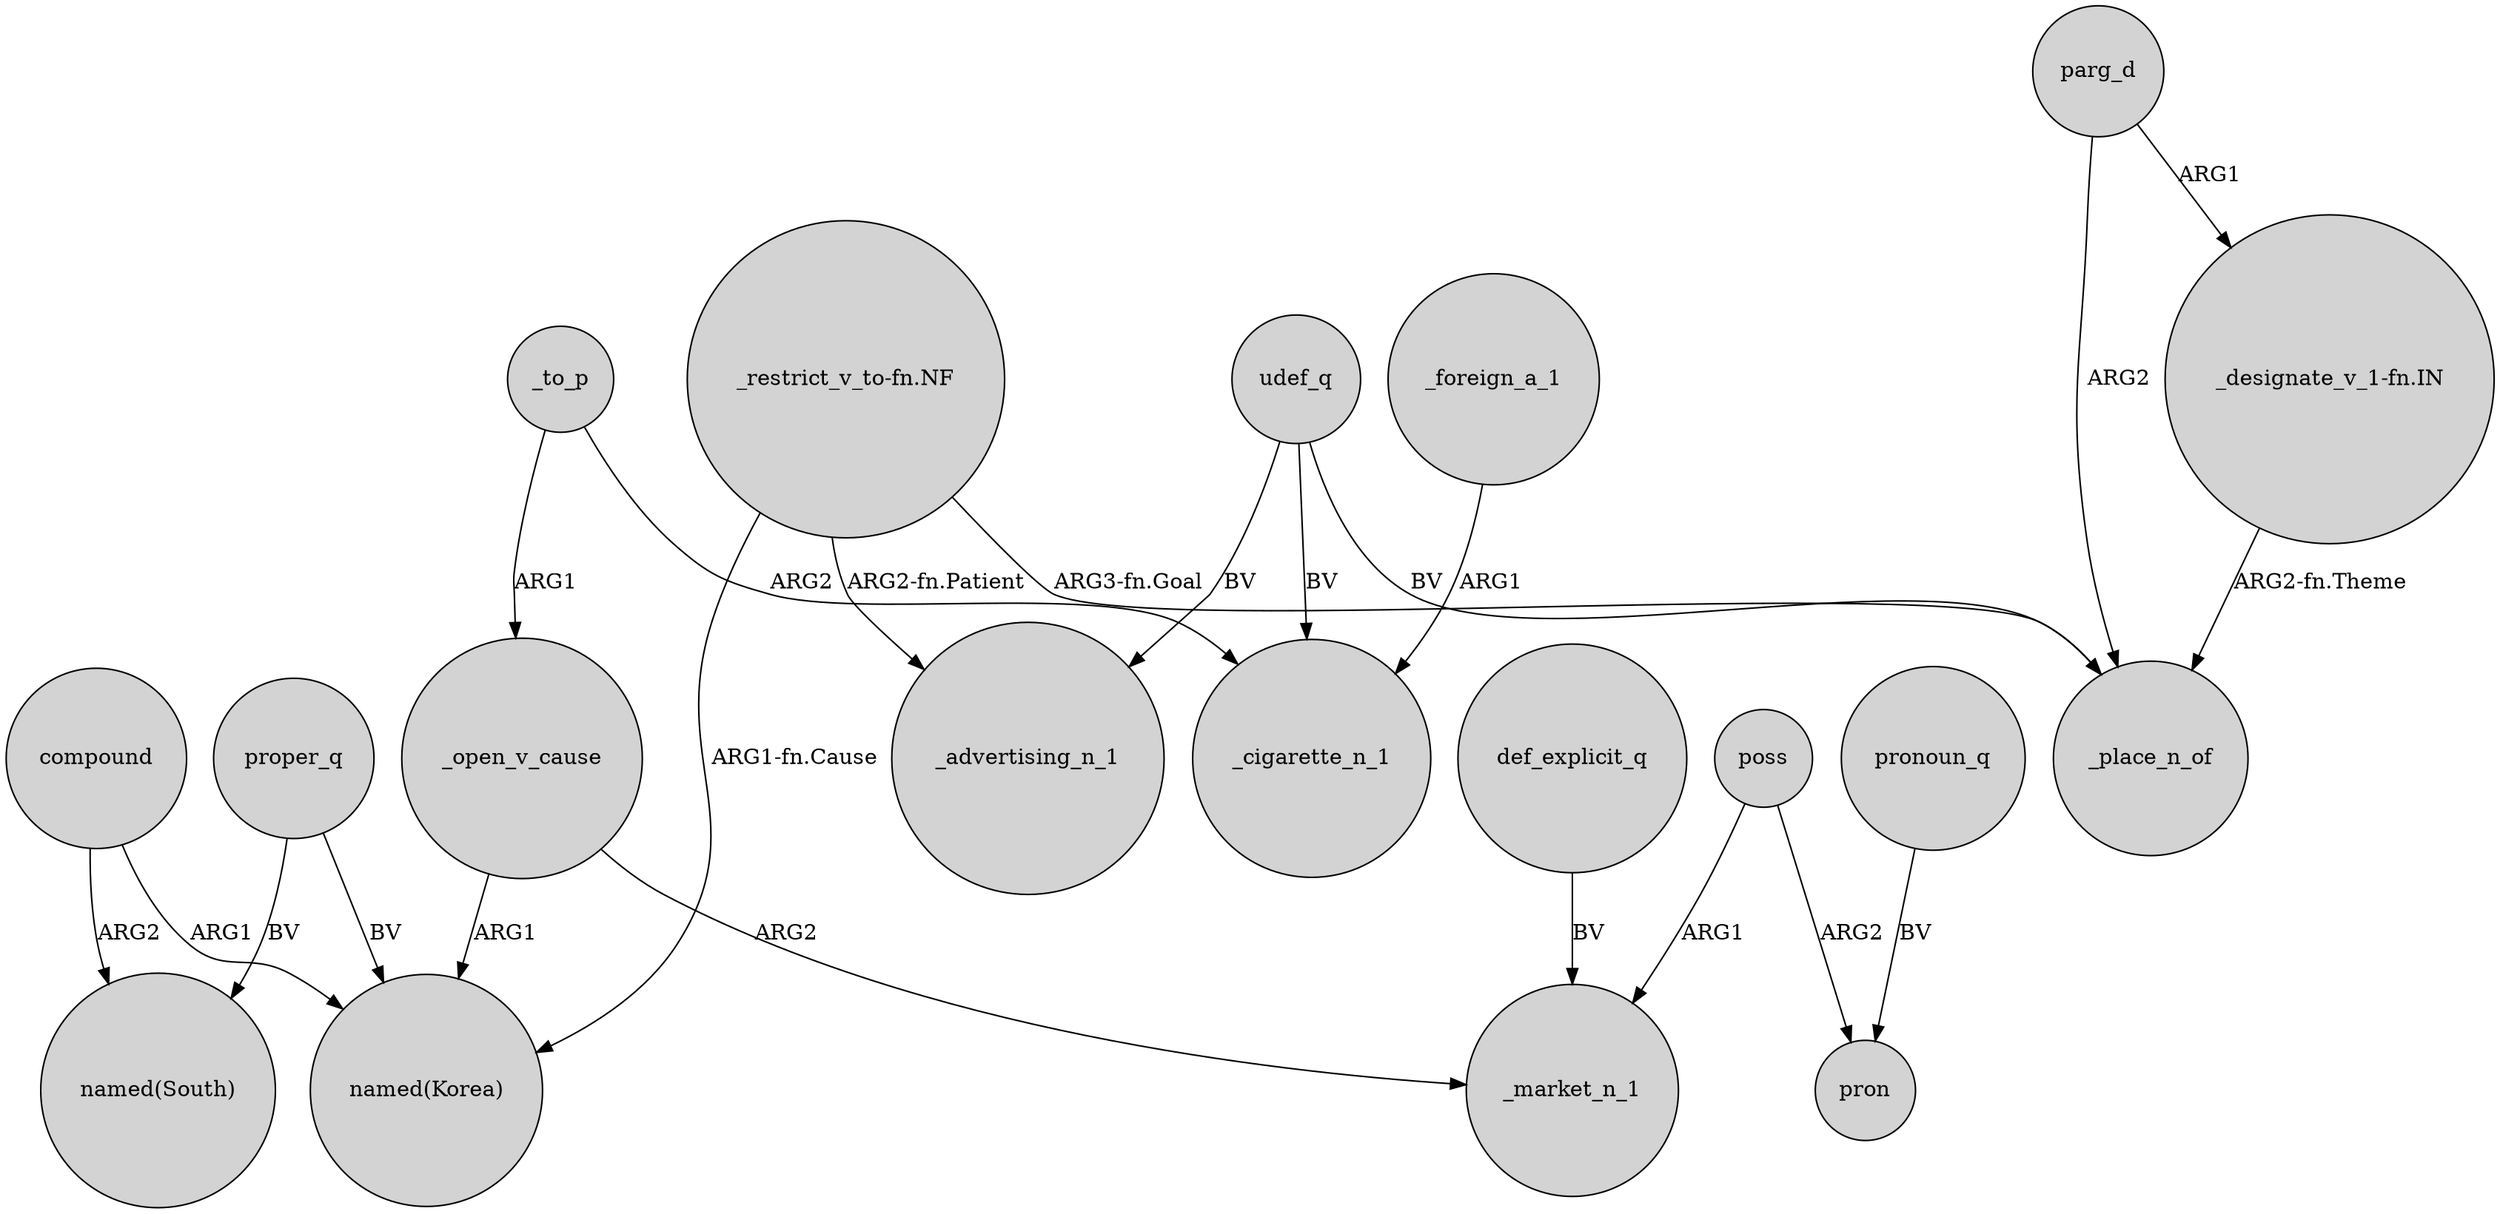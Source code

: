 digraph {
	node [shape=circle style=filled]
	compound -> "named(South)" [label=ARG2]
	poss -> pron [label=ARG2]
	"_restrict_v_to-fn.NF" -> _place_n_of [label="ARG3-fn.Goal"]
	udef_q -> _cigarette_n_1 [label=BV]
	def_explicit_q -> _market_n_1 [label=BV]
	_to_p -> _cigarette_n_1 [label=ARG2]
	poss -> _market_n_1 [label=ARG1]
	_open_v_cause -> "named(Korea)" [label=ARG1]
	udef_q -> _advertising_n_1 [label=BV]
	pronoun_q -> pron [label=BV]
	parg_d -> "_designate_v_1-fn.IN" [label=ARG1]
	"_restrict_v_to-fn.NF" -> "named(Korea)" [label="ARG1-fn.Cause"]
	"_restrict_v_to-fn.NF" -> _advertising_n_1 [label="ARG2-fn.Patient"]
	proper_q -> "named(Korea)" [label=BV]
	parg_d -> _place_n_of [label=ARG2]
	_open_v_cause -> _market_n_1 [label=ARG2]
	_foreign_a_1 -> _cigarette_n_1 [label=ARG1]
	udef_q -> _place_n_of [label=BV]
	"_designate_v_1-fn.IN" -> _place_n_of [label="ARG2-fn.Theme"]
	_to_p -> _open_v_cause [label=ARG1]
	proper_q -> "named(South)" [label=BV]
	compound -> "named(Korea)" [label=ARG1]
}
